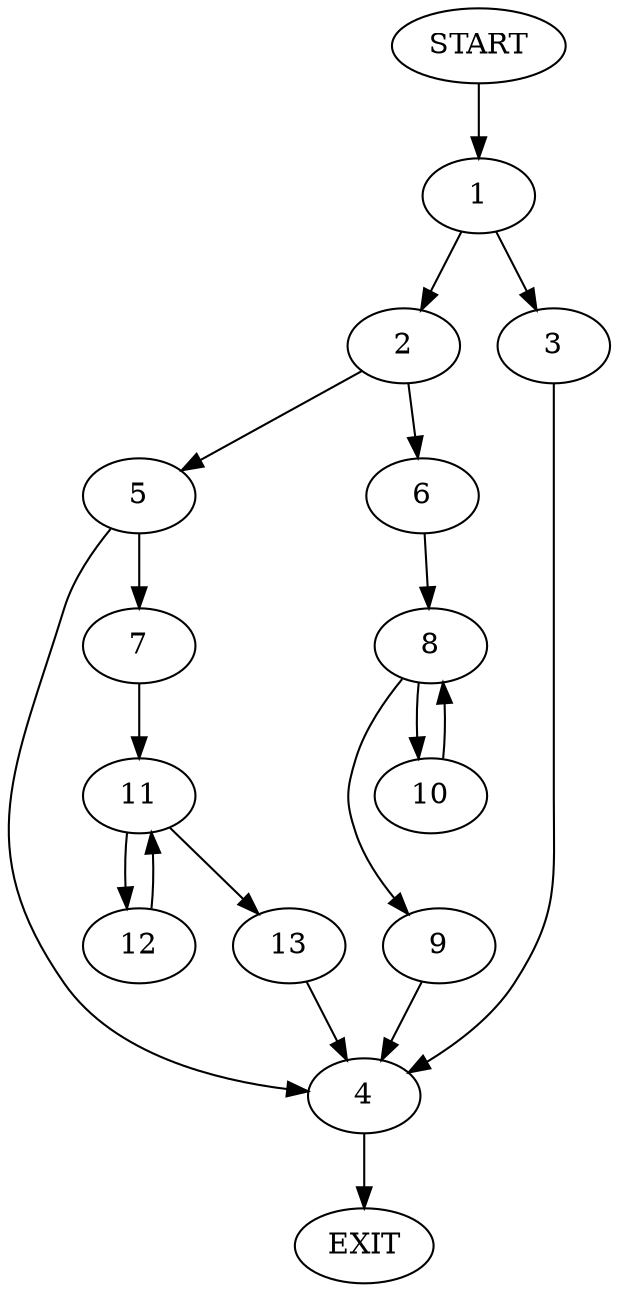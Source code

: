 digraph {
0 [label="START"]
14 [label="EXIT"]
0 -> 1
1 -> 2
1 -> 3
3 -> 4
2 -> 5
2 -> 6
5 -> 4
5 -> 7
6 -> 8
8 -> 9
8 -> 10
9 -> 4
10 -> 8
4 -> 14
7 -> 11
11 -> 12
11 -> 13
13 -> 4
12 -> 11
}
